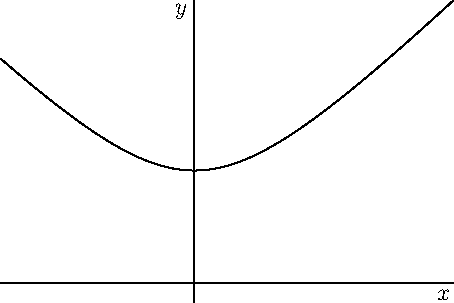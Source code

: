 import graph;
xaxis("$x$");
yaxis("$y$");
size(8cm);
real f(real x) {return sqrt(x^2+3);}
draw(graph(f,-3,4));
